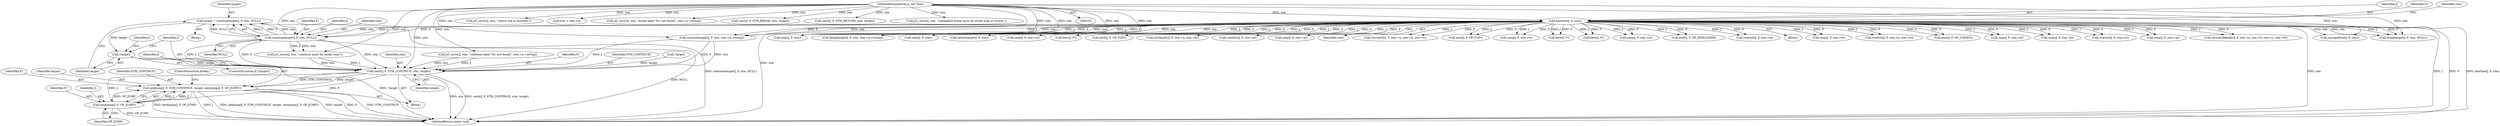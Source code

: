 digraph "1_ghostscript_5008105780c0b0182ea6eda83ad5598f225be3ee@del" {
"1000645" [label="(Call,target = continuetarget(J, F, stm, NULL))"];
"1000647" [label="(Call,continuetarget(J, F, stm, NULL))"];
"1000111" [label="(Call,emitline(J, F, stm))"];
"1000104" [label="(MethodParameterIn,js_Ast *stm)"];
"1000653" [label="(Call,!target)"];
"1000659" [label="(Call,cexit(J, F, STM_CONTINUE, stm, target))"];
"1000665" [label="(Call,addjump(J, F, STM_CONTINUE, target, emitjump(J, F, OP_JUMP)))"];
"1000670" [label="(Call,emitjump(J, F, OP_JUMP))"];
"1000111" [label="(Call,emitline(J, F, stm))"];
"1000656" [label="(Identifier,J)"];
"1000586" [label="(Call,breaktarget(J, F, stm, NULL))"];
"1000440" [label="(Call,cassignforin(J, F, stm))"];
"1000622" [label="(Call,continuetarget(J, F, stm, stm->a->string))"];
"1000680" [label="(Call,cexp(J, F, stm->a))"];
"1000112" [label="(Identifier,J)"];
"1000225" [label="(Call,here(J, F))"];
"1000673" [label="(Identifier,OP_JUMP)"];
"1000649" [label="(Identifier,F)"];
"1000815" [label="(Call,emit(J, F, OP_POP))"];
"1000793" [label="(Call,ctryfinally(J, F, stm->a, stm->d))"];
"1000700" [label="(Call,jsC_error(J, stm, \"return not in function\"))"];
"1000525" [label="(Call,stm = stm->b)"];
"1000573" [label="(Call,jsC_error(J, stm, \"break label '%s' not found\", stm->a->string))"];
"1000670" [label="(Call,emitjump(J, F, OP_JUMP))"];
"1000123" [label="(Call,cstmlist(J, F, stm->a))"];
"1000663" [label="(Identifier,stm)"];
"1000668" [label="(Identifier,STM_CONTINUE)"];
"1000199" [label="(Call,cexp(J, F, stm->a))"];
"1000114" [label="(Identifier,stm)"];
"1000647" [label="(Call,continuetarget(J, F, stm, NULL))"];
"1000648" [label="(Identifier,J)"];
"1000645" [label="(Call,target = continuetarget(J, F, stm, NULL))"];
"1000119" [label="(Block,)"];
"1000779" [label="(Call,ctrycatch(J, F, stm->a, stm->b, stm->c))"];
"1000598" [label="(Call,cexit(J, F, STM_BREAK, stm, target))"];
"1000666" [label="(Identifier,J)"];
"1000674" [label="(ControlStructure,break;)"];
"1000136" [label="(Call,emit(J, F, OP_POP))"];
"1000728" [label="(Call,cexp(J, F, stm->a))"];
"1000339" [label="(Call,here(J, F))"];
"1000704" [label="(Call,cexit(J, F, STM_RETURN, stm, target))"];
"1000664" [label="(Identifier,target)"];
"1000264" [label="(Call,here(J, F))"];
"1000667" [label="(Identifier,F)"];
"1000660" [label="(Identifier,J)"];
"1000669" [label="(Identifier,target)"];
"1000716" [label="(Call,cexp(J, F, stm->a))"];
"1000594" [label="(Call,jsC_error(J, stm, \"unlabelled break must be inside loop or switch\"))"];
"1000825" [label="(Call,cexp(J, F, stm))"];
"1000644" [label="(Block,)"];
"1000672" [label="(Identifier,F)"];
"1000804" [label="(Call,emit(J, F, OP_DEBUGGER))"];
"1000661" [label="(Identifier,F)"];
"1000819" [label="(Call,cexp(J, F, stm))"];
"1000646" [label="(Identifier,target)"];
"1000314" [label="(Call,cvarinit(J, F, stm->a))"];
"1000105" [label="(Block,)"];
"1000634" [label="(Call,jsC_error(J, stm, \"continue label '%s' not found\", stm->a->string))"];
"1000654" [label="(Identifier,target)"];
"1000653" [label="(Call,!target)"];
"1000414" [label="(Call,cexp(J, F, stm->b))"];
"1000104" [label="(MethodParameterIn,js_Ast *stm)"];
"1000492" [label="(Call,cswitch(J, F, stm->a, stm->b))"];
"1000687" [label="(Call,emit(J, F, OP_UNDEF))"];
"1000693" [label="(Call,returntarget(J, F, stm))"];
"1000662" [label="(Identifier,STM_CONTINUE)"];
"1000632" [label="(Call,!target)"];
"1000327" [label="(Call,cexp(J, F, stm->a))"];
"1000651" [label="(Identifier,NULL)"];
"1000650" [label="(Identifier,stm)"];
"1000665" [label="(Call,addjump(J, F, STM_CONTINUE, target, emitjump(J, F, OP_JUMP)))"];
"1000113" [label="(Identifier,F)"];
"1000513" [label="(Call,cstm(J, F, stm->b))"];
"1000146" [label="(Call,cvarinit(J, F, stm->a))"];
"1000834" [label="(MethodReturn,static void)"];
"1000159" [label="(Call,cexp(J, F, stm->a))"];
"1000652" [label="(ControlStructure,if (!target))"];
"1000671" [label="(Identifier,J)"];
"1000561" [label="(Call,breaktarget(J, F, stm, stm->a->string))"];
"1000763" [label="(Call,ctrycatchfinally(J, F, stm->a, stm->b, stm->c, stm->d))"];
"1000659" [label="(Call,cexit(J, F, STM_CONTINUE, stm, target))"];
"1000655" [label="(Call,jsC_error(J, stm, \"continue must be inside loop\"))"];
"1000117" [label="(Identifier,stm)"];
"1000645" -> "1000644"  [label="AST: "];
"1000645" -> "1000647"  [label="CFG: "];
"1000646" -> "1000645"  [label="AST: "];
"1000647" -> "1000645"  [label="AST: "];
"1000654" -> "1000645"  [label="CFG: "];
"1000645" -> "1000834"  [label="DDG: continuetarget(J, F, stm, NULL)"];
"1000647" -> "1000645"  [label="DDG: J"];
"1000647" -> "1000645"  [label="DDG: F"];
"1000647" -> "1000645"  [label="DDG: stm"];
"1000647" -> "1000645"  [label="DDG: NULL"];
"1000645" -> "1000653"  [label="DDG: target"];
"1000647" -> "1000651"  [label="CFG: "];
"1000648" -> "1000647"  [label="AST: "];
"1000649" -> "1000647"  [label="AST: "];
"1000650" -> "1000647"  [label="AST: "];
"1000651" -> "1000647"  [label="AST: "];
"1000647" -> "1000834"  [label="DDG: NULL"];
"1000111" -> "1000647"  [label="DDG: J"];
"1000111" -> "1000647"  [label="DDG: F"];
"1000111" -> "1000647"  [label="DDG: stm"];
"1000104" -> "1000647"  [label="DDG: stm"];
"1000647" -> "1000655"  [label="DDG: J"];
"1000647" -> "1000655"  [label="DDG: stm"];
"1000647" -> "1000659"  [label="DDG: J"];
"1000647" -> "1000659"  [label="DDG: F"];
"1000647" -> "1000659"  [label="DDG: stm"];
"1000111" -> "1000105"  [label="AST: "];
"1000111" -> "1000114"  [label="CFG: "];
"1000112" -> "1000111"  [label="AST: "];
"1000113" -> "1000111"  [label="AST: "];
"1000114" -> "1000111"  [label="AST: "];
"1000117" -> "1000111"  [label="CFG: "];
"1000111" -> "1000834"  [label="DDG: stm"];
"1000111" -> "1000834"  [label="DDG: J"];
"1000111" -> "1000834"  [label="DDG: F"];
"1000111" -> "1000834"  [label="DDG: emitline(J, F, stm)"];
"1000104" -> "1000111"  [label="DDG: stm"];
"1000111" -> "1000123"  [label="DDG: J"];
"1000111" -> "1000123"  [label="DDG: F"];
"1000111" -> "1000136"  [label="DDG: J"];
"1000111" -> "1000136"  [label="DDG: F"];
"1000111" -> "1000146"  [label="DDG: J"];
"1000111" -> "1000146"  [label="DDG: F"];
"1000111" -> "1000159"  [label="DDG: J"];
"1000111" -> "1000159"  [label="DDG: F"];
"1000111" -> "1000199"  [label="DDG: J"];
"1000111" -> "1000199"  [label="DDG: F"];
"1000111" -> "1000225"  [label="DDG: J"];
"1000111" -> "1000225"  [label="DDG: F"];
"1000111" -> "1000264"  [label="DDG: J"];
"1000111" -> "1000264"  [label="DDG: F"];
"1000111" -> "1000314"  [label="DDG: J"];
"1000111" -> "1000314"  [label="DDG: F"];
"1000111" -> "1000327"  [label="DDG: J"];
"1000111" -> "1000327"  [label="DDG: F"];
"1000111" -> "1000339"  [label="DDG: J"];
"1000111" -> "1000339"  [label="DDG: F"];
"1000111" -> "1000414"  [label="DDG: J"];
"1000111" -> "1000414"  [label="DDG: F"];
"1000111" -> "1000440"  [label="DDG: stm"];
"1000111" -> "1000492"  [label="DDG: J"];
"1000111" -> "1000492"  [label="DDG: F"];
"1000111" -> "1000513"  [label="DDG: J"];
"1000111" -> "1000513"  [label="DDG: F"];
"1000111" -> "1000561"  [label="DDG: J"];
"1000111" -> "1000561"  [label="DDG: F"];
"1000111" -> "1000561"  [label="DDG: stm"];
"1000111" -> "1000586"  [label="DDG: J"];
"1000111" -> "1000586"  [label="DDG: F"];
"1000111" -> "1000586"  [label="DDG: stm"];
"1000111" -> "1000622"  [label="DDG: J"];
"1000111" -> "1000622"  [label="DDG: F"];
"1000111" -> "1000622"  [label="DDG: stm"];
"1000111" -> "1000680"  [label="DDG: J"];
"1000111" -> "1000680"  [label="DDG: F"];
"1000111" -> "1000687"  [label="DDG: J"];
"1000111" -> "1000687"  [label="DDG: F"];
"1000111" -> "1000693"  [label="DDG: stm"];
"1000111" -> "1000716"  [label="DDG: J"];
"1000111" -> "1000716"  [label="DDG: F"];
"1000111" -> "1000728"  [label="DDG: J"];
"1000111" -> "1000728"  [label="DDG: F"];
"1000111" -> "1000763"  [label="DDG: J"];
"1000111" -> "1000763"  [label="DDG: F"];
"1000111" -> "1000779"  [label="DDG: J"];
"1000111" -> "1000779"  [label="DDG: F"];
"1000111" -> "1000793"  [label="DDG: J"];
"1000111" -> "1000793"  [label="DDG: F"];
"1000111" -> "1000804"  [label="DDG: J"];
"1000111" -> "1000804"  [label="DDG: F"];
"1000111" -> "1000815"  [label="DDG: J"];
"1000111" -> "1000815"  [label="DDG: F"];
"1000111" -> "1000819"  [label="DDG: stm"];
"1000111" -> "1000825"  [label="DDG: J"];
"1000111" -> "1000825"  [label="DDG: F"];
"1000111" -> "1000825"  [label="DDG: stm"];
"1000104" -> "1000102"  [label="AST: "];
"1000104" -> "1000834"  [label="DDG: stm"];
"1000104" -> "1000440"  [label="DDG: stm"];
"1000104" -> "1000525"  [label="DDG: stm"];
"1000104" -> "1000561"  [label="DDG: stm"];
"1000104" -> "1000573"  [label="DDG: stm"];
"1000104" -> "1000586"  [label="DDG: stm"];
"1000104" -> "1000594"  [label="DDG: stm"];
"1000104" -> "1000598"  [label="DDG: stm"];
"1000104" -> "1000622"  [label="DDG: stm"];
"1000104" -> "1000634"  [label="DDG: stm"];
"1000104" -> "1000655"  [label="DDG: stm"];
"1000104" -> "1000659"  [label="DDG: stm"];
"1000104" -> "1000693"  [label="DDG: stm"];
"1000104" -> "1000700"  [label="DDG: stm"];
"1000104" -> "1000704"  [label="DDG: stm"];
"1000104" -> "1000819"  [label="DDG: stm"];
"1000104" -> "1000825"  [label="DDG: stm"];
"1000653" -> "1000652"  [label="AST: "];
"1000653" -> "1000654"  [label="CFG: "];
"1000654" -> "1000653"  [label="AST: "];
"1000656" -> "1000653"  [label="CFG: "];
"1000660" -> "1000653"  [label="CFG: "];
"1000653" -> "1000834"  [label="DDG: !target"];
"1000653" -> "1000659"  [label="DDG: target"];
"1000659" -> "1000119"  [label="AST: "];
"1000659" -> "1000664"  [label="CFG: "];
"1000660" -> "1000659"  [label="AST: "];
"1000661" -> "1000659"  [label="AST: "];
"1000662" -> "1000659"  [label="AST: "];
"1000663" -> "1000659"  [label="AST: "];
"1000664" -> "1000659"  [label="AST: "];
"1000666" -> "1000659"  [label="CFG: "];
"1000659" -> "1000834"  [label="DDG: stm"];
"1000659" -> "1000834"  [label="DDG: cexit(J, F, STM_CONTINUE, stm, target)"];
"1000634" -> "1000659"  [label="DDG: J"];
"1000634" -> "1000659"  [label="DDG: stm"];
"1000655" -> "1000659"  [label="DDG: J"];
"1000655" -> "1000659"  [label="DDG: stm"];
"1000622" -> "1000659"  [label="DDG: J"];
"1000622" -> "1000659"  [label="DDG: F"];
"1000622" -> "1000659"  [label="DDG: stm"];
"1000632" -> "1000659"  [label="DDG: target"];
"1000659" -> "1000665"  [label="DDG: STM_CONTINUE"];
"1000659" -> "1000665"  [label="DDG: target"];
"1000659" -> "1000670"  [label="DDG: J"];
"1000659" -> "1000670"  [label="DDG: F"];
"1000665" -> "1000119"  [label="AST: "];
"1000665" -> "1000670"  [label="CFG: "];
"1000666" -> "1000665"  [label="AST: "];
"1000667" -> "1000665"  [label="AST: "];
"1000668" -> "1000665"  [label="AST: "];
"1000669" -> "1000665"  [label="AST: "];
"1000670" -> "1000665"  [label="AST: "];
"1000674" -> "1000665"  [label="CFG: "];
"1000665" -> "1000834"  [label="DDG: STM_CONTINUE"];
"1000665" -> "1000834"  [label="DDG: emitjump(J, F, OP_JUMP)"];
"1000665" -> "1000834"  [label="DDG: J"];
"1000665" -> "1000834"  [label="DDG: addjump(J, F, STM_CONTINUE, target, emitjump(J, F, OP_JUMP))"];
"1000665" -> "1000834"  [label="DDG: target"];
"1000665" -> "1000834"  [label="DDG: F"];
"1000670" -> "1000665"  [label="DDG: J"];
"1000670" -> "1000665"  [label="DDG: F"];
"1000670" -> "1000665"  [label="DDG: OP_JUMP"];
"1000670" -> "1000673"  [label="CFG: "];
"1000671" -> "1000670"  [label="AST: "];
"1000672" -> "1000670"  [label="AST: "];
"1000673" -> "1000670"  [label="AST: "];
"1000670" -> "1000834"  [label="DDG: OP_JUMP"];
}
